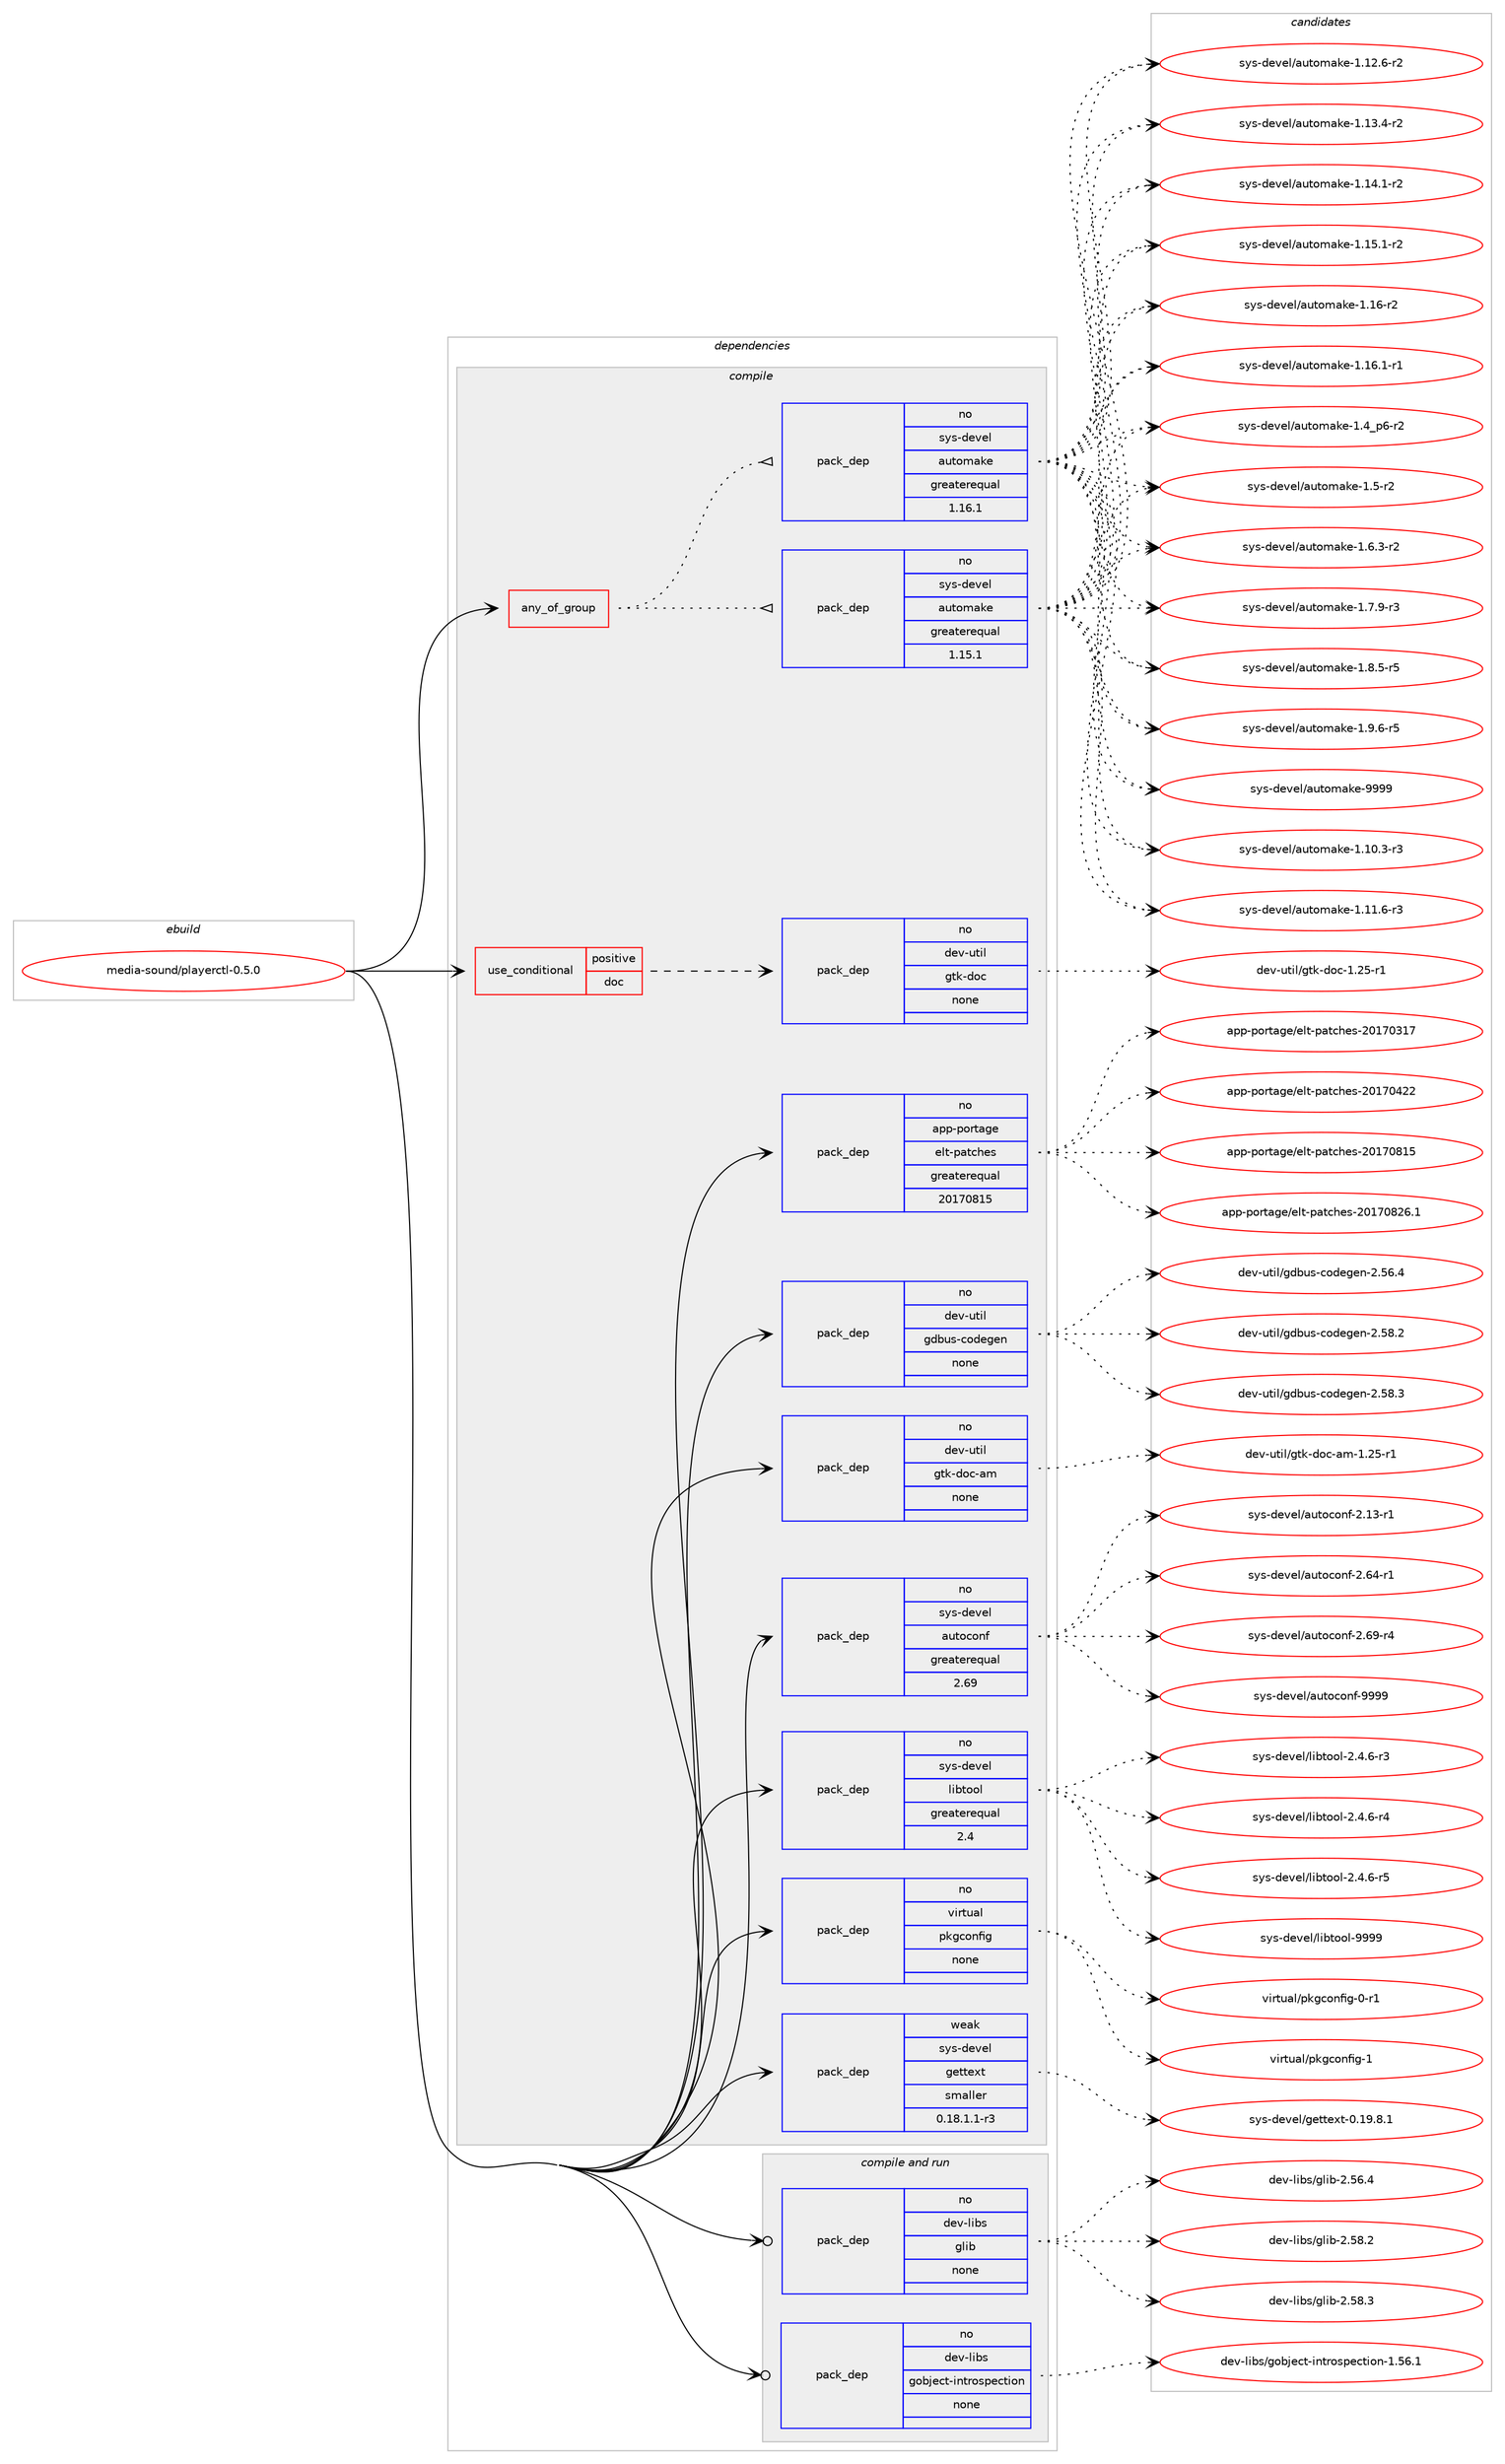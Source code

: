 digraph prolog {

# *************
# Graph options
# *************

newrank=true;
concentrate=true;
compound=true;
graph [rankdir=LR,fontname=Helvetica,fontsize=10,ranksep=1.5];#, ranksep=2.5, nodesep=0.2];
edge  [arrowhead=vee];
node  [fontname=Helvetica,fontsize=10];

# **********
# The ebuild
# **********

subgraph cluster_leftcol {
color=gray;
rank=same;
label=<<i>ebuild</i>>;
id [label="media-sound/playerctl-0.5.0", color=red, width=4, href="../media-sound/playerctl-0.5.0.svg"];
}

# ****************
# The dependencies
# ****************

subgraph cluster_midcol {
color=gray;
label=<<i>dependencies</i>>;
subgraph cluster_compile {
fillcolor="#eeeeee";
style=filled;
label=<<i>compile</i>>;
subgraph any25540 {
dependency1629053 [label=<<TABLE BORDER="0" CELLBORDER="1" CELLSPACING="0" CELLPADDING="4"><TR><TD CELLPADDING="10">any_of_group</TD></TR></TABLE>>, shape=none, color=red];subgraph pack1164899 {
dependency1629054 [label=<<TABLE BORDER="0" CELLBORDER="1" CELLSPACING="0" CELLPADDING="4" WIDTH="220"><TR><TD ROWSPAN="6" CELLPADDING="30">pack_dep</TD></TR><TR><TD WIDTH="110">no</TD></TR><TR><TD>sys-devel</TD></TR><TR><TD>automake</TD></TR><TR><TD>greaterequal</TD></TR><TR><TD>1.16.1</TD></TR></TABLE>>, shape=none, color=blue];
}
dependency1629053:e -> dependency1629054:w [weight=20,style="dotted",arrowhead="oinv"];
subgraph pack1164900 {
dependency1629055 [label=<<TABLE BORDER="0" CELLBORDER="1" CELLSPACING="0" CELLPADDING="4" WIDTH="220"><TR><TD ROWSPAN="6" CELLPADDING="30">pack_dep</TD></TR><TR><TD WIDTH="110">no</TD></TR><TR><TD>sys-devel</TD></TR><TR><TD>automake</TD></TR><TR><TD>greaterequal</TD></TR><TR><TD>1.15.1</TD></TR></TABLE>>, shape=none, color=blue];
}
dependency1629053:e -> dependency1629055:w [weight=20,style="dotted",arrowhead="oinv"];
}
id:e -> dependency1629053:w [weight=20,style="solid",arrowhead="vee"];
subgraph cond437844 {
dependency1629056 [label=<<TABLE BORDER="0" CELLBORDER="1" CELLSPACING="0" CELLPADDING="4"><TR><TD ROWSPAN="3" CELLPADDING="10">use_conditional</TD></TR><TR><TD>positive</TD></TR><TR><TD>doc</TD></TR></TABLE>>, shape=none, color=red];
subgraph pack1164901 {
dependency1629057 [label=<<TABLE BORDER="0" CELLBORDER="1" CELLSPACING="0" CELLPADDING="4" WIDTH="220"><TR><TD ROWSPAN="6" CELLPADDING="30">pack_dep</TD></TR><TR><TD WIDTH="110">no</TD></TR><TR><TD>dev-util</TD></TR><TR><TD>gtk-doc</TD></TR><TR><TD>none</TD></TR><TR><TD></TD></TR></TABLE>>, shape=none, color=blue];
}
dependency1629056:e -> dependency1629057:w [weight=20,style="dashed",arrowhead="vee"];
}
id:e -> dependency1629056:w [weight=20,style="solid",arrowhead="vee"];
subgraph pack1164902 {
dependency1629058 [label=<<TABLE BORDER="0" CELLBORDER="1" CELLSPACING="0" CELLPADDING="4" WIDTH="220"><TR><TD ROWSPAN="6" CELLPADDING="30">pack_dep</TD></TR><TR><TD WIDTH="110">no</TD></TR><TR><TD>app-portage</TD></TR><TR><TD>elt-patches</TD></TR><TR><TD>greaterequal</TD></TR><TR><TD>20170815</TD></TR></TABLE>>, shape=none, color=blue];
}
id:e -> dependency1629058:w [weight=20,style="solid",arrowhead="vee"];
subgraph pack1164903 {
dependency1629059 [label=<<TABLE BORDER="0" CELLBORDER="1" CELLSPACING="0" CELLPADDING="4" WIDTH="220"><TR><TD ROWSPAN="6" CELLPADDING="30">pack_dep</TD></TR><TR><TD WIDTH="110">no</TD></TR><TR><TD>dev-util</TD></TR><TR><TD>gdbus-codegen</TD></TR><TR><TD>none</TD></TR><TR><TD></TD></TR></TABLE>>, shape=none, color=blue];
}
id:e -> dependency1629059:w [weight=20,style="solid",arrowhead="vee"];
subgraph pack1164904 {
dependency1629060 [label=<<TABLE BORDER="0" CELLBORDER="1" CELLSPACING="0" CELLPADDING="4" WIDTH="220"><TR><TD ROWSPAN="6" CELLPADDING="30">pack_dep</TD></TR><TR><TD WIDTH="110">no</TD></TR><TR><TD>dev-util</TD></TR><TR><TD>gtk-doc-am</TD></TR><TR><TD>none</TD></TR><TR><TD></TD></TR></TABLE>>, shape=none, color=blue];
}
id:e -> dependency1629060:w [weight=20,style="solid",arrowhead="vee"];
subgraph pack1164905 {
dependency1629061 [label=<<TABLE BORDER="0" CELLBORDER="1" CELLSPACING="0" CELLPADDING="4" WIDTH="220"><TR><TD ROWSPAN="6" CELLPADDING="30">pack_dep</TD></TR><TR><TD WIDTH="110">no</TD></TR><TR><TD>sys-devel</TD></TR><TR><TD>autoconf</TD></TR><TR><TD>greaterequal</TD></TR><TR><TD>2.69</TD></TR></TABLE>>, shape=none, color=blue];
}
id:e -> dependency1629061:w [weight=20,style="solid",arrowhead="vee"];
subgraph pack1164906 {
dependency1629062 [label=<<TABLE BORDER="0" CELLBORDER="1" CELLSPACING="0" CELLPADDING="4" WIDTH="220"><TR><TD ROWSPAN="6" CELLPADDING="30">pack_dep</TD></TR><TR><TD WIDTH="110">no</TD></TR><TR><TD>sys-devel</TD></TR><TR><TD>libtool</TD></TR><TR><TD>greaterequal</TD></TR><TR><TD>2.4</TD></TR></TABLE>>, shape=none, color=blue];
}
id:e -> dependency1629062:w [weight=20,style="solid",arrowhead="vee"];
subgraph pack1164907 {
dependency1629063 [label=<<TABLE BORDER="0" CELLBORDER="1" CELLSPACING="0" CELLPADDING="4" WIDTH="220"><TR><TD ROWSPAN="6" CELLPADDING="30">pack_dep</TD></TR><TR><TD WIDTH="110">no</TD></TR><TR><TD>virtual</TD></TR><TR><TD>pkgconfig</TD></TR><TR><TD>none</TD></TR><TR><TD></TD></TR></TABLE>>, shape=none, color=blue];
}
id:e -> dependency1629063:w [weight=20,style="solid",arrowhead="vee"];
subgraph pack1164908 {
dependency1629064 [label=<<TABLE BORDER="0" CELLBORDER="1" CELLSPACING="0" CELLPADDING="4" WIDTH="220"><TR><TD ROWSPAN="6" CELLPADDING="30">pack_dep</TD></TR><TR><TD WIDTH="110">weak</TD></TR><TR><TD>sys-devel</TD></TR><TR><TD>gettext</TD></TR><TR><TD>smaller</TD></TR><TR><TD>0.18.1.1-r3</TD></TR></TABLE>>, shape=none, color=blue];
}
id:e -> dependency1629064:w [weight=20,style="solid",arrowhead="vee"];
}
subgraph cluster_compileandrun {
fillcolor="#eeeeee";
style=filled;
label=<<i>compile and run</i>>;
subgraph pack1164909 {
dependency1629065 [label=<<TABLE BORDER="0" CELLBORDER="1" CELLSPACING="0" CELLPADDING="4" WIDTH="220"><TR><TD ROWSPAN="6" CELLPADDING="30">pack_dep</TD></TR><TR><TD WIDTH="110">no</TD></TR><TR><TD>dev-libs</TD></TR><TR><TD>glib</TD></TR><TR><TD>none</TD></TR><TR><TD></TD></TR></TABLE>>, shape=none, color=blue];
}
id:e -> dependency1629065:w [weight=20,style="solid",arrowhead="odotvee"];
subgraph pack1164910 {
dependency1629066 [label=<<TABLE BORDER="0" CELLBORDER="1" CELLSPACING="0" CELLPADDING="4" WIDTH="220"><TR><TD ROWSPAN="6" CELLPADDING="30">pack_dep</TD></TR><TR><TD WIDTH="110">no</TD></TR><TR><TD>dev-libs</TD></TR><TR><TD>gobject-introspection</TD></TR><TR><TD>none</TD></TR><TR><TD></TD></TR></TABLE>>, shape=none, color=blue];
}
id:e -> dependency1629066:w [weight=20,style="solid",arrowhead="odotvee"];
}
subgraph cluster_run {
fillcolor="#eeeeee";
style=filled;
label=<<i>run</i>>;
}
}

# **************
# The candidates
# **************

subgraph cluster_choices {
rank=same;
color=gray;
label=<<i>candidates</i>>;

subgraph choice1164899 {
color=black;
nodesep=1;
choice11512111545100101118101108479711711611110997107101454946494846514511451 [label="sys-devel/automake-1.10.3-r3", color=red, width=4,href="../sys-devel/automake-1.10.3-r3.svg"];
choice11512111545100101118101108479711711611110997107101454946494946544511451 [label="sys-devel/automake-1.11.6-r3", color=red, width=4,href="../sys-devel/automake-1.11.6-r3.svg"];
choice11512111545100101118101108479711711611110997107101454946495046544511450 [label="sys-devel/automake-1.12.6-r2", color=red, width=4,href="../sys-devel/automake-1.12.6-r2.svg"];
choice11512111545100101118101108479711711611110997107101454946495146524511450 [label="sys-devel/automake-1.13.4-r2", color=red, width=4,href="../sys-devel/automake-1.13.4-r2.svg"];
choice11512111545100101118101108479711711611110997107101454946495246494511450 [label="sys-devel/automake-1.14.1-r2", color=red, width=4,href="../sys-devel/automake-1.14.1-r2.svg"];
choice11512111545100101118101108479711711611110997107101454946495346494511450 [label="sys-devel/automake-1.15.1-r2", color=red, width=4,href="../sys-devel/automake-1.15.1-r2.svg"];
choice1151211154510010111810110847971171161111099710710145494649544511450 [label="sys-devel/automake-1.16-r2", color=red, width=4,href="../sys-devel/automake-1.16-r2.svg"];
choice11512111545100101118101108479711711611110997107101454946495446494511449 [label="sys-devel/automake-1.16.1-r1", color=red, width=4,href="../sys-devel/automake-1.16.1-r1.svg"];
choice115121115451001011181011084797117116111109971071014549465295112544511450 [label="sys-devel/automake-1.4_p6-r2", color=red, width=4,href="../sys-devel/automake-1.4_p6-r2.svg"];
choice11512111545100101118101108479711711611110997107101454946534511450 [label="sys-devel/automake-1.5-r2", color=red, width=4,href="../sys-devel/automake-1.5-r2.svg"];
choice115121115451001011181011084797117116111109971071014549465446514511450 [label="sys-devel/automake-1.6.3-r2", color=red, width=4,href="../sys-devel/automake-1.6.3-r2.svg"];
choice115121115451001011181011084797117116111109971071014549465546574511451 [label="sys-devel/automake-1.7.9-r3", color=red, width=4,href="../sys-devel/automake-1.7.9-r3.svg"];
choice115121115451001011181011084797117116111109971071014549465646534511453 [label="sys-devel/automake-1.8.5-r5", color=red, width=4,href="../sys-devel/automake-1.8.5-r5.svg"];
choice115121115451001011181011084797117116111109971071014549465746544511453 [label="sys-devel/automake-1.9.6-r5", color=red, width=4,href="../sys-devel/automake-1.9.6-r5.svg"];
choice115121115451001011181011084797117116111109971071014557575757 [label="sys-devel/automake-9999", color=red, width=4,href="../sys-devel/automake-9999.svg"];
dependency1629054:e -> choice11512111545100101118101108479711711611110997107101454946494846514511451:w [style=dotted,weight="100"];
dependency1629054:e -> choice11512111545100101118101108479711711611110997107101454946494946544511451:w [style=dotted,weight="100"];
dependency1629054:e -> choice11512111545100101118101108479711711611110997107101454946495046544511450:w [style=dotted,weight="100"];
dependency1629054:e -> choice11512111545100101118101108479711711611110997107101454946495146524511450:w [style=dotted,weight="100"];
dependency1629054:e -> choice11512111545100101118101108479711711611110997107101454946495246494511450:w [style=dotted,weight="100"];
dependency1629054:e -> choice11512111545100101118101108479711711611110997107101454946495346494511450:w [style=dotted,weight="100"];
dependency1629054:e -> choice1151211154510010111810110847971171161111099710710145494649544511450:w [style=dotted,weight="100"];
dependency1629054:e -> choice11512111545100101118101108479711711611110997107101454946495446494511449:w [style=dotted,weight="100"];
dependency1629054:e -> choice115121115451001011181011084797117116111109971071014549465295112544511450:w [style=dotted,weight="100"];
dependency1629054:e -> choice11512111545100101118101108479711711611110997107101454946534511450:w [style=dotted,weight="100"];
dependency1629054:e -> choice115121115451001011181011084797117116111109971071014549465446514511450:w [style=dotted,weight="100"];
dependency1629054:e -> choice115121115451001011181011084797117116111109971071014549465546574511451:w [style=dotted,weight="100"];
dependency1629054:e -> choice115121115451001011181011084797117116111109971071014549465646534511453:w [style=dotted,weight="100"];
dependency1629054:e -> choice115121115451001011181011084797117116111109971071014549465746544511453:w [style=dotted,weight="100"];
dependency1629054:e -> choice115121115451001011181011084797117116111109971071014557575757:w [style=dotted,weight="100"];
}
subgraph choice1164900 {
color=black;
nodesep=1;
choice11512111545100101118101108479711711611110997107101454946494846514511451 [label="sys-devel/automake-1.10.3-r3", color=red, width=4,href="../sys-devel/automake-1.10.3-r3.svg"];
choice11512111545100101118101108479711711611110997107101454946494946544511451 [label="sys-devel/automake-1.11.6-r3", color=red, width=4,href="../sys-devel/automake-1.11.6-r3.svg"];
choice11512111545100101118101108479711711611110997107101454946495046544511450 [label="sys-devel/automake-1.12.6-r2", color=red, width=4,href="../sys-devel/automake-1.12.6-r2.svg"];
choice11512111545100101118101108479711711611110997107101454946495146524511450 [label="sys-devel/automake-1.13.4-r2", color=red, width=4,href="../sys-devel/automake-1.13.4-r2.svg"];
choice11512111545100101118101108479711711611110997107101454946495246494511450 [label="sys-devel/automake-1.14.1-r2", color=red, width=4,href="../sys-devel/automake-1.14.1-r2.svg"];
choice11512111545100101118101108479711711611110997107101454946495346494511450 [label="sys-devel/automake-1.15.1-r2", color=red, width=4,href="../sys-devel/automake-1.15.1-r2.svg"];
choice1151211154510010111810110847971171161111099710710145494649544511450 [label="sys-devel/automake-1.16-r2", color=red, width=4,href="../sys-devel/automake-1.16-r2.svg"];
choice11512111545100101118101108479711711611110997107101454946495446494511449 [label="sys-devel/automake-1.16.1-r1", color=red, width=4,href="../sys-devel/automake-1.16.1-r1.svg"];
choice115121115451001011181011084797117116111109971071014549465295112544511450 [label="sys-devel/automake-1.4_p6-r2", color=red, width=4,href="../sys-devel/automake-1.4_p6-r2.svg"];
choice11512111545100101118101108479711711611110997107101454946534511450 [label="sys-devel/automake-1.5-r2", color=red, width=4,href="../sys-devel/automake-1.5-r2.svg"];
choice115121115451001011181011084797117116111109971071014549465446514511450 [label="sys-devel/automake-1.6.3-r2", color=red, width=4,href="../sys-devel/automake-1.6.3-r2.svg"];
choice115121115451001011181011084797117116111109971071014549465546574511451 [label="sys-devel/automake-1.7.9-r3", color=red, width=4,href="../sys-devel/automake-1.7.9-r3.svg"];
choice115121115451001011181011084797117116111109971071014549465646534511453 [label="sys-devel/automake-1.8.5-r5", color=red, width=4,href="../sys-devel/automake-1.8.5-r5.svg"];
choice115121115451001011181011084797117116111109971071014549465746544511453 [label="sys-devel/automake-1.9.6-r5", color=red, width=4,href="../sys-devel/automake-1.9.6-r5.svg"];
choice115121115451001011181011084797117116111109971071014557575757 [label="sys-devel/automake-9999", color=red, width=4,href="../sys-devel/automake-9999.svg"];
dependency1629055:e -> choice11512111545100101118101108479711711611110997107101454946494846514511451:w [style=dotted,weight="100"];
dependency1629055:e -> choice11512111545100101118101108479711711611110997107101454946494946544511451:w [style=dotted,weight="100"];
dependency1629055:e -> choice11512111545100101118101108479711711611110997107101454946495046544511450:w [style=dotted,weight="100"];
dependency1629055:e -> choice11512111545100101118101108479711711611110997107101454946495146524511450:w [style=dotted,weight="100"];
dependency1629055:e -> choice11512111545100101118101108479711711611110997107101454946495246494511450:w [style=dotted,weight="100"];
dependency1629055:e -> choice11512111545100101118101108479711711611110997107101454946495346494511450:w [style=dotted,weight="100"];
dependency1629055:e -> choice1151211154510010111810110847971171161111099710710145494649544511450:w [style=dotted,weight="100"];
dependency1629055:e -> choice11512111545100101118101108479711711611110997107101454946495446494511449:w [style=dotted,weight="100"];
dependency1629055:e -> choice115121115451001011181011084797117116111109971071014549465295112544511450:w [style=dotted,weight="100"];
dependency1629055:e -> choice11512111545100101118101108479711711611110997107101454946534511450:w [style=dotted,weight="100"];
dependency1629055:e -> choice115121115451001011181011084797117116111109971071014549465446514511450:w [style=dotted,weight="100"];
dependency1629055:e -> choice115121115451001011181011084797117116111109971071014549465546574511451:w [style=dotted,weight="100"];
dependency1629055:e -> choice115121115451001011181011084797117116111109971071014549465646534511453:w [style=dotted,weight="100"];
dependency1629055:e -> choice115121115451001011181011084797117116111109971071014549465746544511453:w [style=dotted,weight="100"];
dependency1629055:e -> choice115121115451001011181011084797117116111109971071014557575757:w [style=dotted,weight="100"];
}
subgraph choice1164901 {
color=black;
nodesep=1;
choice1001011184511711610510847103116107451001119945494650534511449 [label="dev-util/gtk-doc-1.25-r1", color=red, width=4,href="../dev-util/gtk-doc-1.25-r1.svg"];
dependency1629057:e -> choice1001011184511711610510847103116107451001119945494650534511449:w [style=dotted,weight="100"];
}
subgraph choice1164902 {
color=black;
nodesep=1;
choice97112112451121111141169710310147101108116451129711699104101115455048495548514955 [label="app-portage/elt-patches-20170317", color=red, width=4,href="../app-portage/elt-patches-20170317.svg"];
choice97112112451121111141169710310147101108116451129711699104101115455048495548525050 [label="app-portage/elt-patches-20170422", color=red, width=4,href="../app-portage/elt-patches-20170422.svg"];
choice97112112451121111141169710310147101108116451129711699104101115455048495548564953 [label="app-portage/elt-patches-20170815", color=red, width=4,href="../app-portage/elt-patches-20170815.svg"];
choice971121124511211111411697103101471011081164511297116991041011154550484955485650544649 [label="app-portage/elt-patches-20170826.1", color=red, width=4,href="../app-portage/elt-patches-20170826.1.svg"];
dependency1629058:e -> choice97112112451121111141169710310147101108116451129711699104101115455048495548514955:w [style=dotted,weight="100"];
dependency1629058:e -> choice97112112451121111141169710310147101108116451129711699104101115455048495548525050:w [style=dotted,weight="100"];
dependency1629058:e -> choice97112112451121111141169710310147101108116451129711699104101115455048495548564953:w [style=dotted,weight="100"];
dependency1629058:e -> choice971121124511211111411697103101471011081164511297116991041011154550484955485650544649:w [style=dotted,weight="100"];
}
subgraph choice1164903 {
color=black;
nodesep=1;
choice100101118451171161051084710310098117115459911110010110310111045504653544652 [label="dev-util/gdbus-codegen-2.56.4", color=red, width=4,href="../dev-util/gdbus-codegen-2.56.4.svg"];
choice100101118451171161051084710310098117115459911110010110310111045504653564650 [label="dev-util/gdbus-codegen-2.58.2", color=red, width=4,href="../dev-util/gdbus-codegen-2.58.2.svg"];
choice100101118451171161051084710310098117115459911110010110310111045504653564651 [label="dev-util/gdbus-codegen-2.58.3", color=red, width=4,href="../dev-util/gdbus-codegen-2.58.3.svg"];
dependency1629059:e -> choice100101118451171161051084710310098117115459911110010110310111045504653544652:w [style=dotted,weight="100"];
dependency1629059:e -> choice100101118451171161051084710310098117115459911110010110310111045504653564650:w [style=dotted,weight="100"];
dependency1629059:e -> choice100101118451171161051084710310098117115459911110010110310111045504653564651:w [style=dotted,weight="100"];
}
subgraph choice1164904 {
color=black;
nodesep=1;
choice10010111845117116105108471031161074510011199459710945494650534511449 [label="dev-util/gtk-doc-am-1.25-r1", color=red, width=4,href="../dev-util/gtk-doc-am-1.25-r1.svg"];
dependency1629060:e -> choice10010111845117116105108471031161074510011199459710945494650534511449:w [style=dotted,weight="100"];
}
subgraph choice1164905 {
color=black;
nodesep=1;
choice1151211154510010111810110847971171161119911111010245504649514511449 [label="sys-devel/autoconf-2.13-r1", color=red, width=4,href="../sys-devel/autoconf-2.13-r1.svg"];
choice1151211154510010111810110847971171161119911111010245504654524511449 [label="sys-devel/autoconf-2.64-r1", color=red, width=4,href="../sys-devel/autoconf-2.64-r1.svg"];
choice1151211154510010111810110847971171161119911111010245504654574511452 [label="sys-devel/autoconf-2.69-r4", color=red, width=4,href="../sys-devel/autoconf-2.69-r4.svg"];
choice115121115451001011181011084797117116111991111101024557575757 [label="sys-devel/autoconf-9999", color=red, width=4,href="../sys-devel/autoconf-9999.svg"];
dependency1629061:e -> choice1151211154510010111810110847971171161119911111010245504649514511449:w [style=dotted,weight="100"];
dependency1629061:e -> choice1151211154510010111810110847971171161119911111010245504654524511449:w [style=dotted,weight="100"];
dependency1629061:e -> choice1151211154510010111810110847971171161119911111010245504654574511452:w [style=dotted,weight="100"];
dependency1629061:e -> choice115121115451001011181011084797117116111991111101024557575757:w [style=dotted,weight="100"];
}
subgraph choice1164906 {
color=black;
nodesep=1;
choice1151211154510010111810110847108105981161111111084550465246544511451 [label="sys-devel/libtool-2.4.6-r3", color=red, width=4,href="../sys-devel/libtool-2.4.6-r3.svg"];
choice1151211154510010111810110847108105981161111111084550465246544511452 [label="sys-devel/libtool-2.4.6-r4", color=red, width=4,href="../sys-devel/libtool-2.4.6-r4.svg"];
choice1151211154510010111810110847108105981161111111084550465246544511453 [label="sys-devel/libtool-2.4.6-r5", color=red, width=4,href="../sys-devel/libtool-2.4.6-r5.svg"];
choice1151211154510010111810110847108105981161111111084557575757 [label="sys-devel/libtool-9999", color=red, width=4,href="../sys-devel/libtool-9999.svg"];
dependency1629062:e -> choice1151211154510010111810110847108105981161111111084550465246544511451:w [style=dotted,weight="100"];
dependency1629062:e -> choice1151211154510010111810110847108105981161111111084550465246544511452:w [style=dotted,weight="100"];
dependency1629062:e -> choice1151211154510010111810110847108105981161111111084550465246544511453:w [style=dotted,weight="100"];
dependency1629062:e -> choice1151211154510010111810110847108105981161111111084557575757:w [style=dotted,weight="100"];
}
subgraph choice1164907 {
color=black;
nodesep=1;
choice11810511411611797108471121071039911111010210510345484511449 [label="virtual/pkgconfig-0-r1", color=red, width=4,href="../virtual/pkgconfig-0-r1.svg"];
choice1181051141161179710847112107103991111101021051034549 [label="virtual/pkgconfig-1", color=red, width=4,href="../virtual/pkgconfig-1.svg"];
dependency1629063:e -> choice11810511411611797108471121071039911111010210510345484511449:w [style=dotted,weight="100"];
dependency1629063:e -> choice1181051141161179710847112107103991111101021051034549:w [style=dotted,weight="100"];
}
subgraph choice1164908 {
color=black;
nodesep=1;
choice1151211154510010111810110847103101116116101120116454846495746564649 [label="sys-devel/gettext-0.19.8.1", color=red, width=4,href="../sys-devel/gettext-0.19.8.1.svg"];
dependency1629064:e -> choice1151211154510010111810110847103101116116101120116454846495746564649:w [style=dotted,weight="100"];
}
subgraph choice1164909 {
color=black;
nodesep=1;
choice1001011184510810598115471031081059845504653544652 [label="dev-libs/glib-2.56.4", color=red, width=4,href="../dev-libs/glib-2.56.4.svg"];
choice1001011184510810598115471031081059845504653564650 [label="dev-libs/glib-2.58.2", color=red, width=4,href="../dev-libs/glib-2.58.2.svg"];
choice1001011184510810598115471031081059845504653564651 [label="dev-libs/glib-2.58.3", color=red, width=4,href="../dev-libs/glib-2.58.3.svg"];
dependency1629065:e -> choice1001011184510810598115471031081059845504653544652:w [style=dotted,weight="100"];
dependency1629065:e -> choice1001011184510810598115471031081059845504653564650:w [style=dotted,weight="100"];
dependency1629065:e -> choice1001011184510810598115471031081059845504653564651:w [style=dotted,weight="100"];
}
subgraph choice1164910 {
color=black;
nodesep=1;
choice1001011184510810598115471031119810610199116451051101161141111151121019911610511111045494653544649 [label="dev-libs/gobject-introspection-1.56.1", color=red, width=4,href="../dev-libs/gobject-introspection-1.56.1.svg"];
dependency1629066:e -> choice1001011184510810598115471031119810610199116451051101161141111151121019911610511111045494653544649:w [style=dotted,weight="100"];
}
}

}
